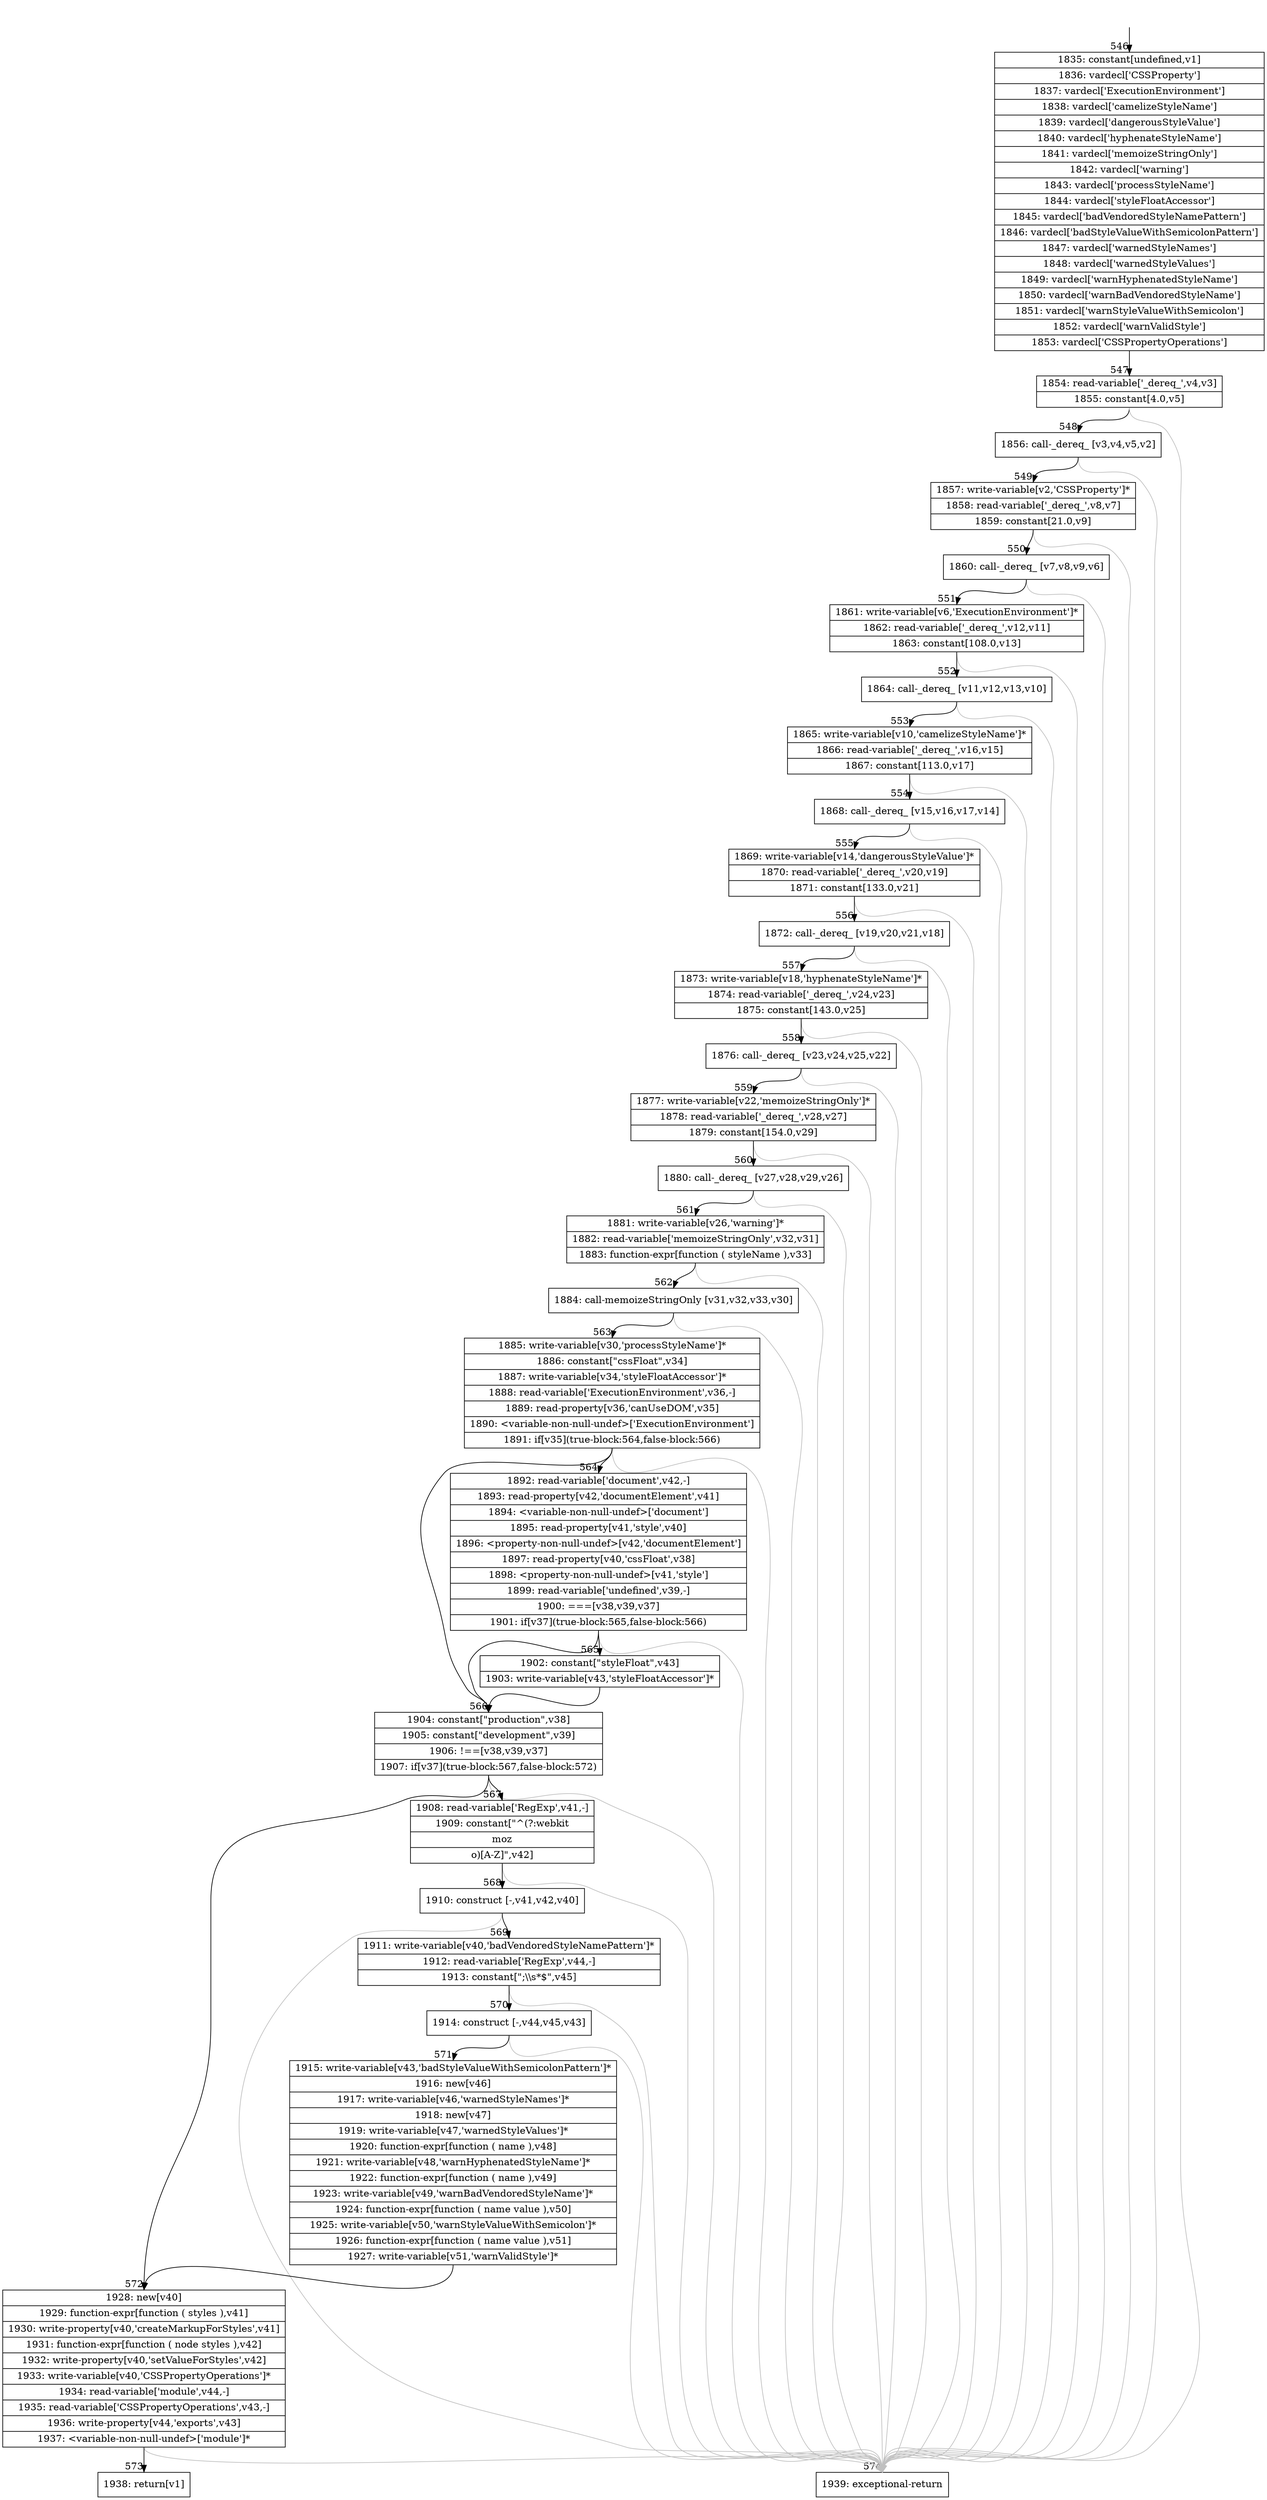 digraph {
rankdir="TD"
BB_entry27[shape=none,label=""];
BB_entry27 -> BB546 [tailport=s, headport=n, headlabel="    546"]
BB546 [shape=record label="{1835: constant[undefined,v1]|1836: vardecl['CSSProperty']|1837: vardecl['ExecutionEnvironment']|1838: vardecl['camelizeStyleName']|1839: vardecl['dangerousStyleValue']|1840: vardecl['hyphenateStyleName']|1841: vardecl['memoizeStringOnly']|1842: vardecl['warning']|1843: vardecl['processStyleName']|1844: vardecl['styleFloatAccessor']|1845: vardecl['badVendoredStyleNamePattern']|1846: vardecl['badStyleValueWithSemicolonPattern']|1847: vardecl['warnedStyleNames']|1848: vardecl['warnedStyleValues']|1849: vardecl['warnHyphenatedStyleName']|1850: vardecl['warnBadVendoredStyleName']|1851: vardecl['warnStyleValueWithSemicolon']|1852: vardecl['warnValidStyle']|1853: vardecl['CSSPropertyOperations']}" ] 
BB546 -> BB547 [tailport=s, headport=n, headlabel="      547"]
BB547 [shape=record label="{1854: read-variable['_dereq_',v4,v3]|1855: constant[4.0,v5]}" ] 
BB547 -> BB548 [tailport=s, headport=n, headlabel="      548"]
BB547 -> BB574 [tailport=s, headport=n, color=gray, headlabel="      574"]
BB548 [shape=record label="{1856: call-_dereq_ [v3,v4,v5,v2]}" ] 
BB548 -> BB549 [tailport=s, headport=n, headlabel="      549"]
BB548 -> BB574 [tailport=s, headport=n, color=gray]
BB549 [shape=record label="{1857: write-variable[v2,'CSSProperty']*|1858: read-variable['_dereq_',v8,v7]|1859: constant[21.0,v9]}" ] 
BB549 -> BB550 [tailport=s, headport=n, headlabel="      550"]
BB549 -> BB574 [tailport=s, headport=n, color=gray]
BB550 [shape=record label="{1860: call-_dereq_ [v7,v8,v9,v6]}" ] 
BB550 -> BB551 [tailport=s, headport=n, headlabel="      551"]
BB550 -> BB574 [tailport=s, headport=n, color=gray]
BB551 [shape=record label="{1861: write-variable[v6,'ExecutionEnvironment']*|1862: read-variable['_dereq_',v12,v11]|1863: constant[108.0,v13]}" ] 
BB551 -> BB552 [tailport=s, headport=n, headlabel="      552"]
BB551 -> BB574 [tailport=s, headport=n, color=gray]
BB552 [shape=record label="{1864: call-_dereq_ [v11,v12,v13,v10]}" ] 
BB552 -> BB553 [tailport=s, headport=n, headlabel="      553"]
BB552 -> BB574 [tailport=s, headport=n, color=gray]
BB553 [shape=record label="{1865: write-variable[v10,'camelizeStyleName']*|1866: read-variable['_dereq_',v16,v15]|1867: constant[113.0,v17]}" ] 
BB553 -> BB554 [tailport=s, headport=n, headlabel="      554"]
BB553 -> BB574 [tailport=s, headport=n, color=gray]
BB554 [shape=record label="{1868: call-_dereq_ [v15,v16,v17,v14]}" ] 
BB554 -> BB555 [tailport=s, headport=n, headlabel="      555"]
BB554 -> BB574 [tailport=s, headport=n, color=gray]
BB555 [shape=record label="{1869: write-variable[v14,'dangerousStyleValue']*|1870: read-variable['_dereq_',v20,v19]|1871: constant[133.0,v21]}" ] 
BB555 -> BB556 [tailport=s, headport=n, headlabel="      556"]
BB555 -> BB574 [tailport=s, headport=n, color=gray]
BB556 [shape=record label="{1872: call-_dereq_ [v19,v20,v21,v18]}" ] 
BB556 -> BB557 [tailport=s, headport=n, headlabel="      557"]
BB556 -> BB574 [tailport=s, headport=n, color=gray]
BB557 [shape=record label="{1873: write-variable[v18,'hyphenateStyleName']*|1874: read-variable['_dereq_',v24,v23]|1875: constant[143.0,v25]}" ] 
BB557 -> BB558 [tailport=s, headport=n, headlabel="      558"]
BB557 -> BB574 [tailport=s, headport=n, color=gray]
BB558 [shape=record label="{1876: call-_dereq_ [v23,v24,v25,v22]}" ] 
BB558 -> BB559 [tailport=s, headport=n, headlabel="      559"]
BB558 -> BB574 [tailport=s, headport=n, color=gray]
BB559 [shape=record label="{1877: write-variable[v22,'memoizeStringOnly']*|1878: read-variable['_dereq_',v28,v27]|1879: constant[154.0,v29]}" ] 
BB559 -> BB560 [tailport=s, headport=n, headlabel="      560"]
BB559 -> BB574 [tailport=s, headport=n, color=gray]
BB560 [shape=record label="{1880: call-_dereq_ [v27,v28,v29,v26]}" ] 
BB560 -> BB561 [tailport=s, headport=n, headlabel="      561"]
BB560 -> BB574 [tailport=s, headport=n, color=gray]
BB561 [shape=record label="{1881: write-variable[v26,'warning']*|1882: read-variable['memoizeStringOnly',v32,v31]|1883: function-expr[function ( styleName ),v33]}" ] 
BB561 -> BB562 [tailport=s, headport=n, headlabel="      562"]
BB561 -> BB574 [tailport=s, headport=n, color=gray]
BB562 [shape=record label="{1884: call-memoizeStringOnly [v31,v32,v33,v30]}" ] 
BB562 -> BB563 [tailport=s, headport=n, headlabel="      563"]
BB562 -> BB574 [tailport=s, headport=n, color=gray]
BB563 [shape=record label="{1885: write-variable[v30,'processStyleName']*|1886: constant[\"cssFloat\",v34]|1887: write-variable[v34,'styleFloatAccessor']*|1888: read-variable['ExecutionEnvironment',v36,-]|1889: read-property[v36,'canUseDOM',v35]|1890: \<variable-non-null-undef\>['ExecutionEnvironment']|1891: if[v35](true-block:564,false-block:566)}" ] 
BB563 -> BB564 [tailport=s, headport=n, headlabel="      564"]
BB563 -> BB566 [tailport=s, headport=n, headlabel="      566"]
BB563 -> BB574 [tailport=s, headport=n, color=gray]
BB564 [shape=record label="{1892: read-variable['document',v42,-]|1893: read-property[v42,'documentElement',v41]|1894: \<variable-non-null-undef\>['document']|1895: read-property[v41,'style',v40]|1896: \<property-non-null-undef\>[v42,'documentElement']|1897: read-property[v40,'cssFloat',v38]|1898: \<property-non-null-undef\>[v41,'style']|1899: read-variable['undefined',v39,-]|1900: ===[v38,v39,v37]|1901: if[v37](true-block:565,false-block:566)}" ] 
BB564 -> BB565 [tailport=s, headport=n, headlabel="      565"]
BB564 -> BB566 [tailport=s, headport=n]
BB564 -> BB574 [tailport=s, headport=n, color=gray]
BB565 [shape=record label="{1902: constant[\"styleFloat\",v43]|1903: write-variable[v43,'styleFloatAccessor']*}" ] 
BB565 -> BB566 [tailport=s, headport=n]
BB566 [shape=record label="{1904: constant[\"production\",v38]|1905: constant[\"development\",v39]|1906: !==[v38,v39,v37]|1907: if[v37](true-block:567,false-block:572)}" ] 
BB566 -> BB567 [tailport=s, headport=n, headlabel="      567"]
BB566 -> BB572 [tailport=s, headport=n, headlabel="      572"]
BB566 -> BB574 [tailport=s, headport=n, color=gray]
BB567 [shape=record label="{1908: read-variable['RegExp',v41,-]|1909: constant[\"^(?:webkit|moz|o)[A-Z]\",v42]}" ] 
BB567 -> BB568 [tailport=s, headport=n, headlabel="      568"]
BB567 -> BB574 [tailport=s, headport=n, color=gray]
BB568 [shape=record label="{1910: construct [-,v41,v42,v40]}" ] 
BB568 -> BB569 [tailport=s, headport=n, headlabel="      569"]
BB568 -> BB574 [tailport=s, headport=n, color=gray]
BB569 [shape=record label="{1911: write-variable[v40,'badVendoredStyleNamePattern']*|1912: read-variable['RegExp',v44,-]|1913: constant[\";\\\\s*$\",v45]}" ] 
BB569 -> BB570 [tailport=s, headport=n, headlabel="      570"]
BB569 -> BB574 [tailport=s, headport=n, color=gray]
BB570 [shape=record label="{1914: construct [-,v44,v45,v43]}" ] 
BB570 -> BB571 [tailport=s, headport=n, headlabel="      571"]
BB570 -> BB574 [tailport=s, headport=n, color=gray]
BB571 [shape=record label="{1915: write-variable[v43,'badStyleValueWithSemicolonPattern']*|1916: new[v46]|1917: write-variable[v46,'warnedStyleNames']*|1918: new[v47]|1919: write-variable[v47,'warnedStyleValues']*|1920: function-expr[function ( name ),v48]|1921: write-variable[v48,'warnHyphenatedStyleName']*|1922: function-expr[function ( name ),v49]|1923: write-variable[v49,'warnBadVendoredStyleName']*|1924: function-expr[function ( name value ),v50]|1925: write-variable[v50,'warnStyleValueWithSemicolon']*|1926: function-expr[function ( name value ),v51]|1927: write-variable[v51,'warnValidStyle']*}" ] 
BB571 -> BB572 [tailport=s, headport=n]
BB572 [shape=record label="{1928: new[v40]|1929: function-expr[function ( styles ),v41]|1930: write-property[v40,'createMarkupForStyles',v41]|1931: function-expr[function ( node styles ),v42]|1932: write-property[v40,'setValueForStyles',v42]|1933: write-variable[v40,'CSSPropertyOperations']*|1934: read-variable['module',v44,-]|1935: read-variable['CSSPropertyOperations',v43,-]|1936: write-property[v44,'exports',v43]|1937: \<variable-non-null-undef\>['module']*}" ] 
BB572 -> BB573 [tailport=s, headport=n, headlabel="      573"]
BB572 -> BB574 [tailport=s, headport=n, color=gray]
BB573 [shape=record label="{1938: return[v1]}" ] 
BB574 [shape=record label="{1939: exceptional-return}" ] 
//#$~ 979
}
